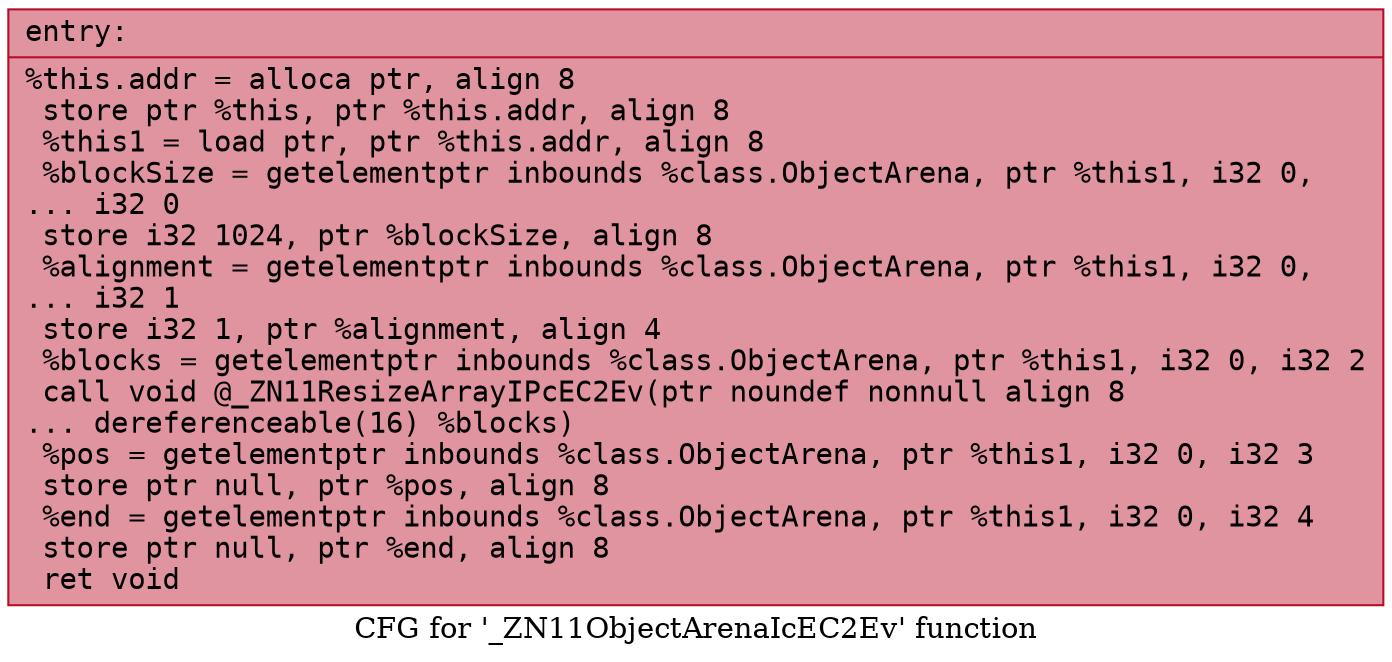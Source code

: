 digraph "CFG for '_ZN11ObjectArenaIcEC2Ev' function" {
	label="CFG for '_ZN11ObjectArenaIcEC2Ev' function";

	Node0x55775c3a5240 [shape=record,color="#b70d28ff", style=filled, fillcolor="#b70d2870" fontname="Courier",label="{entry:\l|  %this.addr = alloca ptr, align 8\l  store ptr %this, ptr %this.addr, align 8\l  %this1 = load ptr, ptr %this.addr, align 8\l  %blockSize = getelementptr inbounds %class.ObjectArena, ptr %this1, i32 0,\l... i32 0\l  store i32 1024, ptr %blockSize, align 8\l  %alignment = getelementptr inbounds %class.ObjectArena, ptr %this1, i32 0,\l... i32 1\l  store i32 1, ptr %alignment, align 4\l  %blocks = getelementptr inbounds %class.ObjectArena, ptr %this1, i32 0, i32 2\l  call void @_ZN11ResizeArrayIPcEC2Ev(ptr noundef nonnull align 8\l... dereferenceable(16) %blocks)\l  %pos = getelementptr inbounds %class.ObjectArena, ptr %this1, i32 0, i32 3\l  store ptr null, ptr %pos, align 8\l  %end = getelementptr inbounds %class.ObjectArena, ptr %this1, i32 0, i32 4\l  store ptr null, ptr %end, align 8\l  ret void\l}"];
}
